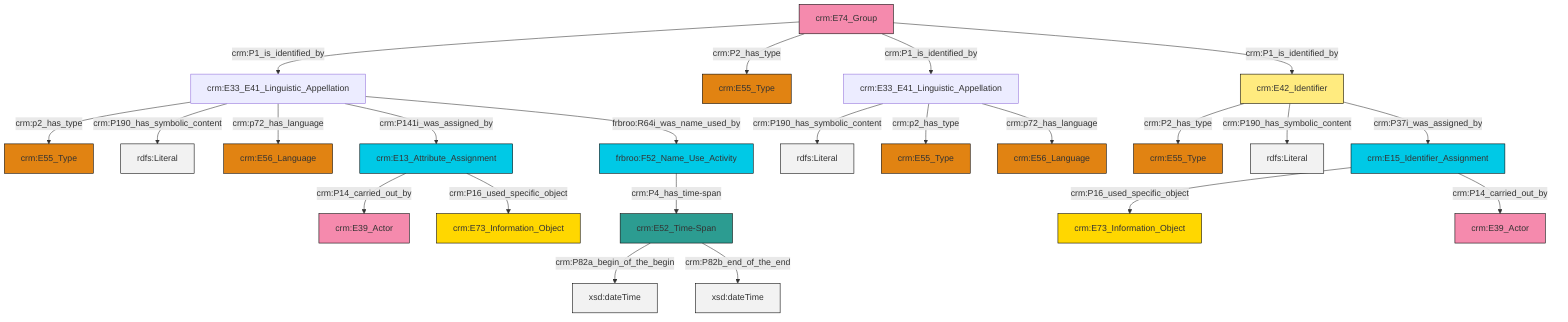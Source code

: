 graph TD
classDef Literal fill:#f2f2f2,stroke:#000000;
classDef CRM_Entity fill:#FFFFFF,stroke:#000000;
classDef Temporal_Entity fill:#00C9E6, stroke:#000000;
classDef Type fill:#E18312, stroke:#000000;
classDef Time-Span fill:#2C9C91, stroke:#000000;
classDef Appellation fill:#FFEB7F, stroke:#000000;
classDef Place fill:#008836, stroke:#000000;
classDef Persistent_Item fill:#B266B2, stroke:#000000;
classDef Conceptual_Object fill:#FFD700, stroke:#000000;
classDef Physical_Thing fill:#D2B48C, stroke:#000000;
classDef Actor fill:#f58aad, stroke:#000000;
classDef PC_Classes fill:#4ce600, stroke:#000000;
classDef Multi fill:#cccccc,stroke:#000000;

0["crm:E33_E41_Linguistic_Appellation"]:::Default -->|crm:p2_has_type| 1["crm:E55_Type"]:::Type
2["crm:E13_Attribute_Assignment"]:::Temporal_Entity -->|crm:P14_carried_out_by| 3["crm:E39_Actor"]:::Actor
10["crm:E52_Time-Span"]:::Time-Span -->|crm:P82a_begin_of_the_begin| 11[xsd:dateTime]:::Literal
17["crm:E74_Group"]:::Actor -->|crm:P1_is_identified_by| 0["crm:E33_E41_Linguistic_Appellation"]:::Default
2["crm:E13_Attribute_Assignment"]:::Temporal_Entity -->|crm:P16_used_specific_object| 18["crm:E73_Information_Object"]:::Conceptual_Object
17["crm:E74_Group"]:::Actor -->|crm:P2_has_type| 13["crm:E55_Type"]:::Type
22["crm:E42_Identifier"]:::Appellation -->|crm:P2_has_type| 23["crm:E55_Type"]:::Type
22["crm:E42_Identifier"]:::Appellation -->|crm:P190_has_symbolic_content| 25[rdfs:Literal]:::Literal
22["crm:E42_Identifier"]:::Appellation -->|crm:P37i_was_assigned_by| 26["crm:E15_Identifier_Assignment"]:::Temporal_Entity
17["crm:E74_Group"]:::Actor -->|crm:P1_is_identified_by| 28["crm:E33_E41_Linguistic_Appellation"]:::Default
0["crm:E33_E41_Linguistic_Appellation"]:::Default -->|crm:P190_has_symbolic_content| 30[rdfs:Literal]:::Literal
28["crm:E33_E41_Linguistic_Appellation"]:::Default -->|crm:P190_has_symbolic_content| 31[rdfs:Literal]:::Literal
0["crm:E33_E41_Linguistic_Appellation"]:::Default -->|crm:p72_has_language| 4["crm:E56_Language"]:::Type
10["crm:E52_Time-Span"]:::Time-Span -->|crm:P82b_end_of_the_end| 35[xsd:dateTime]:::Literal
28["crm:E33_E41_Linguistic_Appellation"]:::Default -->|crm:p2_has_type| 19["crm:E55_Type"]:::Type
26["crm:E15_Identifier_Assignment"]:::Temporal_Entity -->|crm:P16_used_specific_object| 37["crm:E73_Information_Object"]:::Conceptual_Object
0["crm:E33_E41_Linguistic_Appellation"]:::Default -->|crm:P141i_was_assigned_by| 2["crm:E13_Attribute_Assignment"]:::Temporal_Entity
17["crm:E74_Group"]:::Actor -->|crm:P1_is_identified_by| 22["crm:E42_Identifier"]:::Appellation
26["crm:E15_Identifier_Assignment"]:::Temporal_Entity -->|crm:P14_carried_out_by| 6["crm:E39_Actor"]:::Actor
8["frbroo:F52_Name_Use_Activity"]:::Temporal_Entity -->|crm:P4_has_time-span| 10["crm:E52_Time-Span"]:::Time-Span
28["crm:E33_E41_Linguistic_Appellation"]:::Default -->|crm:p72_has_language| 32["crm:E56_Language"]:::Type
0["crm:E33_E41_Linguistic_Appellation"]:::Default -->|frbroo:R64i_was_name_used_by| 8["frbroo:F52_Name_Use_Activity"]:::Temporal_Entity